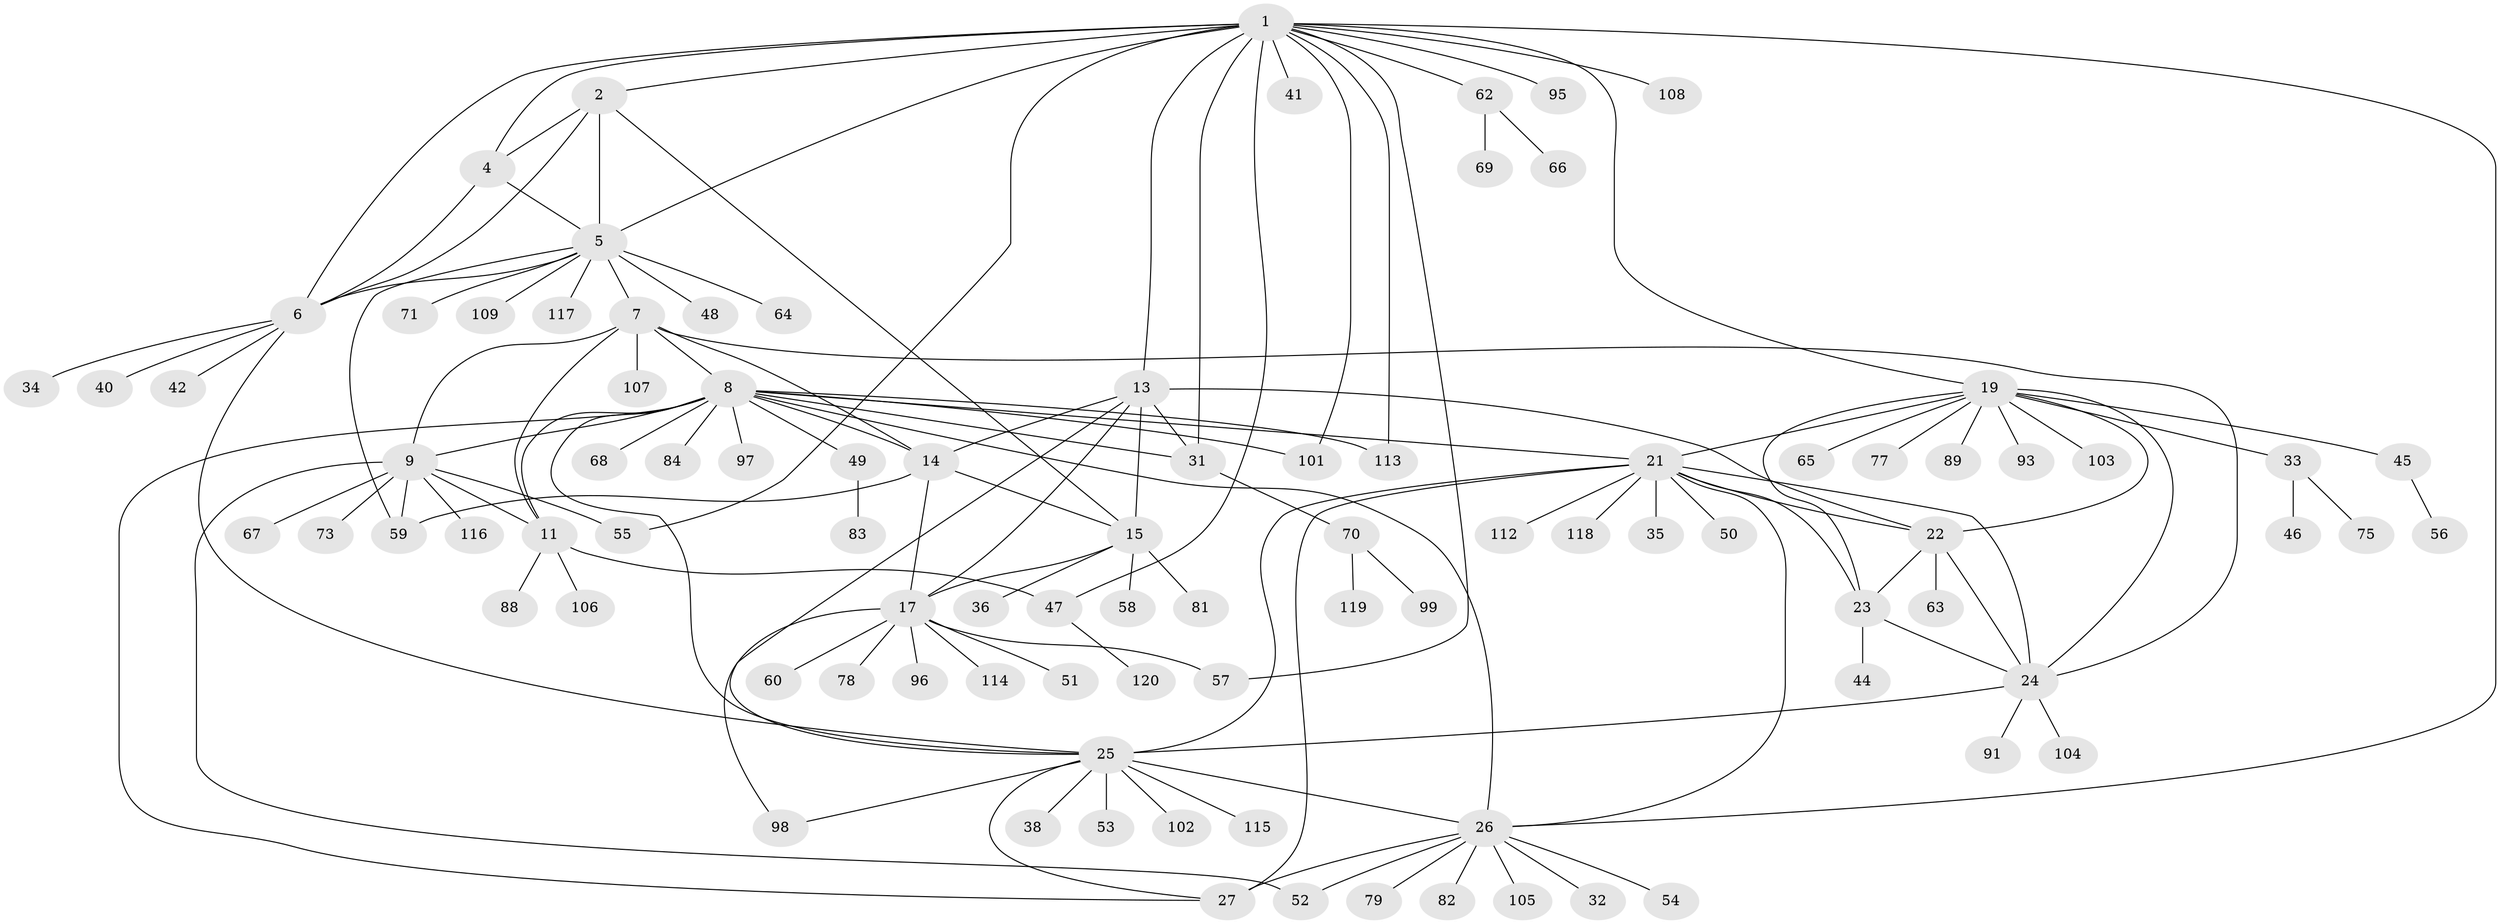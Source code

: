 // Generated by graph-tools (version 1.1) at 2025/52/02/27/25 19:52:16]
// undirected, 94 vertices, 138 edges
graph export_dot {
graph [start="1"]
  node [color=gray90,style=filled];
  1 [super="+76"];
  2 [super="+3"];
  4;
  5 [super="+85"];
  6 [super="+37"];
  7 [super="+10"];
  8 [super="+29"];
  9 [super="+12"];
  11 [super="+111"];
  13;
  14 [super="+86"];
  15 [super="+16"];
  17 [super="+18"];
  19 [super="+20"];
  21 [super="+30"];
  22 [super="+87"];
  23;
  24 [super="+74"];
  25 [super="+61"];
  26 [super="+28"];
  27;
  31 [super="+39"];
  32;
  33;
  34 [super="+43"];
  35;
  36;
  38 [super="+90"];
  40;
  41;
  42;
  44;
  45;
  46;
  47 [super="+100"];
  48;
  49;
  50 [super="+80"];
  51;
  52;
  53;
  54;
  55;
  56;
  57;
  58;
  59 [super="+110"];
  60;
  62;
  63;
  64 [super="+92"];
  65 [super="+72"];
  66;
  67;
  68;
  69;
  70;
  71 [super="+94"];
  73;
  75;
  77;
  78;
  79;
  81;
  82;
  83;
  84;
  88;
  89;
  91;
  93;
  95;
  96;
  97;
  98;
  99;
  101;
  102;
  103;
  104;
  105;
  106;
  107;
  108;
  109;
  112;
  113;
  114;
  115;
  116;
  117;
  118;
  119;
  120;
  1 -- 2 [weight=2];
  1 -- 4;
  1 -- 5;
  1 -- 6;
  1 -- 26;
  1 -- 41;
  1 -- 55;
  1 -- 57;
  1 -- 62;
  1 -- 95;
  1 -- 101;
  1 -- 108;
  1 -- 113;
  1 -- 19;
  1 -- 31;
  1 -- 13;
  1 -- 47;
  2 -- 4 [weight=2];
  2 -- 5 [weight=2];
  2 -- 6 [weight=2];
  2 -- 15;
  4 -- 5;
  4 -- 6;
  5 -- 6;
  5 -- 48;
  5 -- 59;
  5 -- 64;
  5 -- 71;
  5 -- 109;
  5 -- 117;
  5 -- 7;
  6 -- 34;
  6 -- 40;
  6 -- 42;
  6 -- 25;
  7 -- 8 [weight=2];
  7 -- 9 [weight=4];
  7 -- 11 [weight=2];
  7 -- 107;
  7 -- 24;
  7 -- 14;
  8 -- 9 [weight=2];
  8 -- 11;
  8 -- 14;
  8 -- 31;
  8 -- 49;
  8 -- 68;
  8 -- 84;
  8 -- 101;
  8 -- 113;
  8 -- 97;
  8 -- 21;
  8 -- 25;
  8 -- 26 [weight=2];
  8 -- 27;
  9 -- 11 [weight=2];
  9 -- 52;
  9 -- 67;
  9 -- 73;
  9 -- 116;
  9 -- 55;
  9 -- 59;
  11 -- 47;
  11 -- 88;
  11 -- 106;
  13 -- 14;
  13 -- 15 [weight=2];
  13 -- 17 [weight=2];
  13 -- 22;
  13 -- 25;
  13 -- 31;
  14 -- 15 [weight=2];
  14 -- 17 [weight=2];
  14 -- 59;
  15 -- 17 [weight=4];
  15 -- 81;
  15 -- 36;
  15 -- 58;
  17 -- 78;
  17 -- 114;
  17 -- 96;
  17 -- 98;
  17 -- 51;
  17 -- 57;
  17 -- 60;
  19 -- 21 [weight=2];
  19 -- 22 [weight=2];
  19 -- 23 [weight=2];
  19 -- 24 [weight=2];
  19 -- 65;
  19 -- 77;
  19 -- 93;
  19 -- 103;
  19 -- 33;
  19 -- 45;
  19 -- 89;
  21 -- 22;
  21 -- 23;
  21 -- 24;
  21 -- 50;
  21 -- 118;
  21 -- 112;
  21 -- 35;
  21 -- 25;
  21 -- 26 [weight=2];
  21 -- 27;
  22 -- 23;
  22 -- 24;
  22 -- 63;
  23 -- 24;
  23 -- 44;
  24 -- 91;
  24 -- 104;
  24 -- 25;
  25 -- 26 [weight=2];
  25 -- 27;
  25 -- 38;
  25 -- 53;
  25 -- 98;
  25 -- 115;
  25 -- 102;
  26 -- 27 [weight=2];
  26 -- 52;
  26 -- 82;
  26 -- 32;
  26 -- 105;
  26 -- 79;
  26 -- 54;
  31 -- 70;
  33 -- 46;
  33 -- 75;
  45 -- 56;
  47 -- 120;
  49 -- 83;
  62 -- 66;
  62 -- 69;
  70 -- 99;
  70 -- 119;
}
